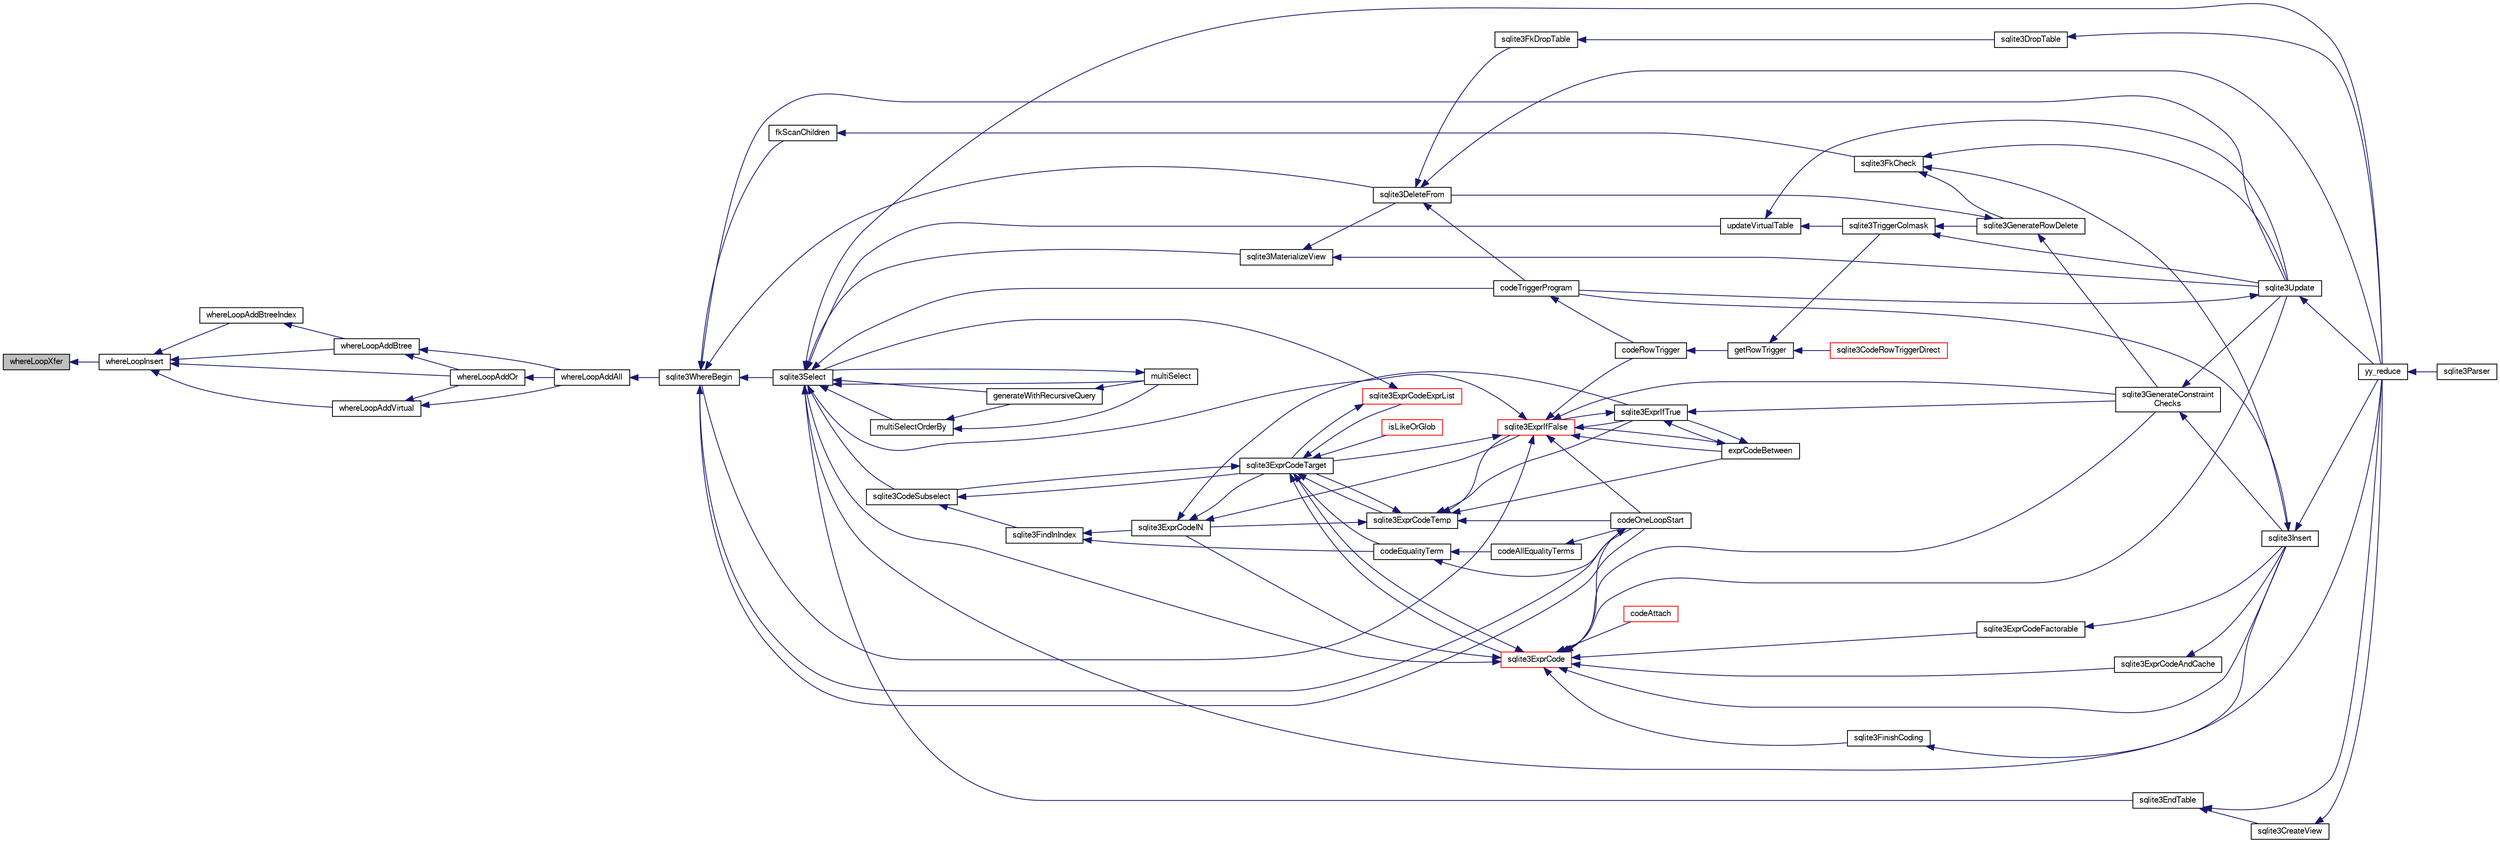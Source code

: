 digraph "whereLoopXfer"
{
  edge [fontname="FreeSans",fontsize="10",labelfontname="FreeSans",labelfontsize="10"];
  node [fontname="FreeSans",fontsize="10",shape=record];
  rankdir="LR";
  Node915078 [label="whereLoopXfer",height=0.2,width=0.4,color="black", fillcolor="grey75", style="filled", fontcolor="black"];
  Node915078 -> Node915079 [dir="back",color="midnightblue",fontsize="10",style="solid",fontname="FreeSans"];
  Node915079 [label="whereLoopInsert",height=0.2,width=0.4,color="black", fillcolor="white", style="filled",URL="$sqlite3_8c.html#ada13bf44312e72e96852fb296905cd51"];
  Node915079 -> Node915080 [dir="back",color="midnightblue",fontsize="10",style="solid",fontname="FreeSans"];
  Node915080 [label="whereLoopAddBtreeIndex",height=0.2,width=0.4,color="black", fillcolor="white", style="filled",URL="$sqlite3_8c.html#abde05643b060182010b7eb8098125a05"];
  Node915080 -> Node915081 [dir="back",color="midnightblue",fontsize="10",style="solid",fontname="FreeSans"];
  Node915081 [label="whereLoopAddBtree",height=0.2,width=0.4,color="black", fillcolor="white", style="filled",URL="$sqlite3_8c.html#aefe415538d2f9e200227977d2edaab3b"];
  Node915081 -> Node915082 [dir="back",color="midnightblue",fontsize="10",style="solid",fontname="FreeSans"];
  Node915082 [label="whereLoopAddOr",height=0.2,width=0.4,color="black", fillcolor="white", style="filled",URL="$sqlite3_8c.html#a97235f1da77b1e3f85d7132c9229234c"];
  Node915082 -> Node915083 [dir="back",color="midnightblue",fontsize="10",style="solid",fontname="FreeSans"];
  Node915083 [label="whereLoopAddAll",height=0.2,width=0.4,color="black", fillcolor="white", style="filled",URL="$sqlite3_8c.html#a861eb511463c5b852550018fee710f53"];
  Node915083 -> Node915084 [dir="back",color="midnightblue",fontsize="10",style="solid",fontname="FreeSans"];
  Node915084 [label="sqlite3WhereBegin",height=0.2,width=0.4,color="black", fillcolor="white", style="filled",URL="$sqlite3_8c.html#acad049f5c9a96a8118cffd5e5ce89f7c"];
  Node915084 -> Node915085 [dir="back",color="midnightblue",fontsize="10",style="solid",fontname="FreeSans"];
  Node915085 [label="sqlite3DeleteFrom",height=0.2,width=0.4,color="black", fillcolor="white", style="filled",URL="$sqlite3_8c.html#ab9b4b45349188b49eabb23f94608a091"];
  Node915085 -> Node915086 [dir="back",color="midnightblue",fontsize="10",style="solid",fontname="FreeSans"];
  Node915086 [label="sqlite3FkDropTable",height=0.2,width=0.4,color="black", fillcolor="white", style="filled",URL="$sqlite3_8c.html#a1218c6fc74e89152ceaa4760e82f5ef9"];
  Node915086 -> Node915087 [dir="back",color="midnightblue",fontsize="10",style="solid",fontname="FreeSans"];
  Node915087 [label="sqlite3DropTable",height=0.2,width=0.4,color="black", fillcolor="white", style="filled",URL="$sqlite3_8c.html#a5534f77364b5568783c0e50db3c9defb"];
  Node915087 -> Node915088 [dir="back",color="midnightblue",fontsize="10",style="solid",fontname="FreeSans"];
  Node915088 [label="yy_reduce",height=0.2,width=0.4,color="black", fillcolor="white", style="filled",URL="$sqlite3_8c.html#a7c419a9b25711c666a9a2449ef377f14"];
  Node915088 -> Node915089 [dir="back",color="midnightblue",fontsize="10",style="solid",fontname="FreeSans"];
  Node915089 [label="sqlite3Parser",height=0.2,width=0.4,color="black", fillcolor="white", style="filled",URL="$sqlite3_8c.html#a0327d71a5fabe0b6a343d78a2602e72a"];
  Node915085 -> Node915090 [dir="back",color="midnightblue",fontsize="10",style="solid",fontname="FreeSans"];
  Node915090 [label="codeTriggerProgram",height=0.2,width=0.4,color="black", fillcolor="white", style="filled",URL="$sqlite3_8c.html#a120801f59d9281d201d2ff4b2606836e"];
  Node915090 -> Node915091 [dir="back",color="midnightblue",fontsize="10",style="solid",fontname="FreeSans"];
  Node915091 [label="codeRowTrigger",height=0.2,width=0.4,color="black", fillcolor="white", style="filled",URL="$sqlite3_8c.html#a463cea5aaaf388b560b206570a0022fc"];
  Node915091 -> Node915092 [dir="back",color="midnightblue",fontsize="10",style="solid",fontname="FreeSans"];
  Node915092 [label="getRowTrigger",height=0.2,width=0.4,color="black", fillcolor="white", style="filled",URL="$sqlite3_8c.html#a69626ef20b540d1a2b19cf56f3f45689"];
  Node915092 -> Node915093 [dir="back",color="midnightblue",fontsize="10",style="solid",fontname="FreeSans"];
  Node915093 [label="sqlite3CodeRowTriggerDirect",height=0.2,width=0.4,color="red", fillcolor="white", style="filled",URL="$sqlite3_8c.html#ad92829f9001bcf89a0299dad5a48acd4"];
  Node915092 -> Node915100 [dir="back",color="midnightblue",fontsize="10",style="solid",fontname="FreeSans"];
  Node915100 [label="sqlite3TriggerColmask",height=0.2,width=0.4,color="black", fillcolor="white", style="filled",URL="$sqlite3_8c.html#acace8e99e37ae5e84ea03c65e820c540"];
  Node915100 -> Node915095 [dir="back",color="midnightblue",fontsize="10",style="solid",fontname="FreeSans"];
  Node915095 [label="sqlite3GenerateRowDelete",height=0.2,width=0.4,color="black", fillcolor="white", style="filled",URL="$sqlite3_8c.html#a2c76cbf3027fc18fdbb8cb4cd96b77d9"];
  Node915095 -> Node915085 [dir="back",color="midnightblue",fontsize="10",style="solid",fontname="FreeSans"];
  Node915095 -> Node915096 [dir="back",color="midnightblue",fontsize="10",style="solid",fontname="FreeSans"];
  Node915096 [label="sqlite3GenerateConstraint\lChecks",height=0.2,width=0.4,color="black", fillcolor="white", style="filled",URL="$sqlite3_8c.html#aef639c1e6a0c0a67ca6e7690ad931bd2"];
  Node915096 -> Node915097 [dir="back",color="midnightblue",fontsize="10",style="solid",fontname="FreeSans"];
  Node915097 [label="sqlite3Insert",height=0.2,width=0.4,color="black", fillcolor="white", style="filled",URL="$sqlite3_8c.html#a5b17c9c2000bae6bdff8e6be48d7dc2b"];
  Node915097 -> Node915090 [dir="back",color="midnightblue",fontsize="10",style="solid",fontname="FreeSans"];
  Node915097 -> Node915088 [dir="back",color="midnightblue",fontsize="10",style="solid",fontname="FreeSans"];
  Node915096 -> Node915098 [dir="back",color="midnightblue",fontsize="10",style="solid",fontname="FreeSans"];
  Node915098 [label="sqlite3Update",height=0.2,width=0.4,color="black", fillcolor="white", style="filled",URL="$sqlite3_8c.html#ac5aa67c46e8cc8174566fabe6809fafa"];
  Node915098 -> Node915090 [dir="back",color="midnightblue",fontsize="10",style="solid",fontname="FreeSans"];
  Node915098 -> Node915088 [dir="back",color="midnightblue",fontsize="10",style="solid",fontname="FreeSans"];
  Node915100 -> Node915098 [dir="back",color="midnightblue",fontsize="10",style="solid",fontname="FreeSans"];
  Node915085 -> Node915088 [dir="back",color="midnightblue",fontsize="10",style="solid",fontname="FreeSans"];
  Node915084 -> Node915101 [dir="back",color="midnightblue",fontsize="10",style="solid",fontname="FreeSans"];
  Node915101 [label="fkScanChildren",height=0.2,width=0.4,color="black", fillcolor="white", style="filled",URL="$sqlite3_8c.html#a67c9dcb484336b3155e7a82a037d4691"];
  Node915101 -> Node915102 [dir="back",color="midnightblue",fontsize="10",style="solid",fontname="FreeSans"];
  Node915102 [label="sqlite3FkCheck",height=0.2,width=0.4,color="black", fillcolor="white", style="filled",URL="$sqlite3_8c.html#aa38fb76c7d6f48f19772877a41703b92"];
  Node915102 -> Node915095 [dir="back",color="midnightblue",fontsize="10",style="solid",fontname="FreeSans"];
  Node915102 -> Node915097 [dir="back",color="midnightblue",fontsize="10",style="solid",fontname="FreeSans"];
  Node915102 -> Node915098 [dir="back",color="midnightblue",fontsize="10",style="solid",fontname="FreeSans"];
  Node915084 -> Node915103 [dir="back",color="midnightblue",fontsize="10",style="solid",fontname="FreeSans"];
  Node915103 [label="sqlite3Select",height=0.2,width=0.4,color="black", fillcolor="white", style="filled",URL="$sqlite3_8c.html#a2465ee8c956209ba4b272477b7c21a45"];
  Node915103 -> Node915104 [dir="back",color="midnightblue",fontsize="10",style="solid",fontname="FreeSans"];
  Node915104 [label="sqlite3CodeSubselect",height=0.2,width=0.4,color="black", fillcolor="white", style="filled",URL="$sqlite3_8c.html#aa69b46d2204a1d1b110107a1be12ee0c"];
  Node915104 -> Node915105 [dir="back",color="midnightblue",fontsize="10",style="solid",fontname="FreeSans"];
  Node915105 [label="sqlite3FindInIndex",height=0.2,width=0.4,color="black", fillcolor="white", style="filled",URL="$sqlite3_8c.html#af7d8c56ab0231f44bb5f87b3fafeffb2"];
  Node915105 -> Node915106 [dir="back",color="midnightblue",fontsize="10",style="solid",fontname="FreeSans"];
  Node915106 [label="sqlite3ExprCodeIN",height=0.2,width=0.4,color="black", fillcolor="white", style="filled",URL="$sqlite3_8c.html#ad9cf4f5b5ffb90c24a4a0900c8626193"];
  Node915106 -> Node915107 [dir="back",color="midnightblue",fontsize="10",style="solid",fontname="FreeSans"];
  Node915107 [label="sqlite3ExprCodeTarget",height=0.2,width=0.4,color="black", fillcolor="white", style="filled",URL="$sqlite3_8c.html#a4f308397a0a3ed299ed31aaa1ae2a293"];
  Node915107 -> Node915104 [dir="back",color="midnightblue",fontsize="10",style="solid",fontname="FreeSans"];
  Node915107 -> Node915108 [dir="back",color="midnightblue",fontsize="10",style="solid",fontname="FreeSans"];
  Node915108 [label="sqlite3ExprCodeTemp",height=0.2,width=0.4,color="black", fillcolor="white", style="filled",URL="$sqlite3_8c.html#a3bc5c1ccb3c5851847e2aeb4a84ae1fc"];
  Node915108 -> Node915106 [dir="back",color="midnightblue",fontsize="10",style="solid",fontname="FreeSans"];
  Node915108 -> Node915107 [dir="back",color="midnightblue",fontsize="10",style="solid",fontname="FreeSans"];
  Node915108 -> Node915109 [dir="back",color="midnightblue",fontsize="10",style="solid",fontname="FreeSans"];
  Node915109 [label="exprCodeBetween",height=0.2,width=0.4,color="black", fillcolor="white", style="filled",URL="$sqlite3_8c.html#abd053493214542bca8f406f42145d173"];
  Node915109 -> Node915110 [dir="back",color="midnightblue",fontsize="10",style="solid",fontname="FreeSans"];
  Node915110 [label="sqlite3ExprIfTrue",height=0.2,width=0.4,color="black", fillcolor="white", style="filled",URL="$sqlite3_8c.html#ad93a55237c23e1b743ab1f59df1a1444"];
  Node915110 -> Node915109 [dir="back",color="midnightblue",fontsize="10",style="solid",fontname="FreeSans"];
  Node915110 -> Node915111 [dir="back",color="midnightblue",fontsize="10",style="solid",fontname="FreeSans"];
  Node915111 [label="sqlite3ExprIfFalse",height=0.2,width=0.4,color="red", fillcolor="white", style="filled",URL="$sqlite3_8c.html#af97ecccb5d56e321e118414b08f65b71"];
  Node915111 -> Node915107 [dir="back",color="midnightblue",fontsize="10",style="solid",fontname="FreeSans"];
  Node915111 -> Node915109 [dir="back",color="midnightblue",fontsize="10",style="solid",fontname="FreeSans"];
  Node915111 -> Node915110 [dir="back",color="midnightblue",fontsize="10",style="solid",fontname="FreeSans"];
  Node915111 -> Node915096 [dir="back",color="midnightblue",fontsize="10",style="solid",fontname="FreeSans"];
  Node915111 -> Node915103 [dir="back",color="midnightblue",fontsize="10",style="solid",fontname="FreeSans"];
  Node915111 -> Node915091 [dir="back",color="midnightblue",fontsize="10",style="solid",fontname="FreeSans"];
  Node915111 -> Node915125 [dir="back",color="midnightblue",fontsize="10",style="solid",fontname="FreeSans"];
  Node915125 [label="codeOneLoopStart",height=0.2,width=0.4,color="black", fillcolor="white", style="filled",URL="$sqlite3_8c.html#aa868875120b151c169cc79139ed6e008"];
  Node915125 -> Node915084 [dir="back",color="midnightblue",fontsize="10",style="solid",fontname="FreeSans"];
  Node915111 -> Node915084 [dir="back",color="midnightblue",fontsize="10",style="solid",fontname="FreeSans"];
  Node915110 -> Node915096 [dir="back",color="midnightblue",fontsize="10",style="solid",fontname="FreeSans"];
  Node915109 -> Node915111 [dir="back",color="midnightblue",fontsize="10",style="solid",fontname="FreeSans"];
  Node915108 -> Node915110 [dir="back",color="midnightblue",fontsize="10",style="solid",fontname="FreeSans"];
  Node915108 -> Node915111 [dir="back",color="midnightblue",fontsize="10",style="solid",fontname="FreeSans"];
  Node915108 -> Node915125 [dir="back",color="midnightblue",fontsize="10",style="solid",fontname="FreeSans"];
  Node915107 -> Node915126 [dir="back",color="midnightblue",fontsize="10",style="solid",fontname="FreeSans"];
  Node915126 [label="sqlite3ExprCode",height=0.2,width=0.4,color="red", fillcolor="white", style="filled",URL="$sqlite3_8c.html#a75f270fb0b111b86924cca4ea507b417"];
  Node915126 -> Node915106 [dir="back",color="midnightblue",fontsize="10",style="solid",fontname="FreeSans"];
  Node915126 -> Node915107 [dir="back",color="midnightblue",fontsize="10",style="solid",fontname="FreeSans"];
  Node915126 -> Node915127 [dir="back",color="midnightblue",fontsize="10",style="solid",fontname="FreeSans"];
  Node915127 [label="sqlite3ExprCodeFactorable",height=0.2,width=0.4,color="black", fillcolor="white", style="filled",URL="$sqlite3_8c.html#a843f7fd58eec5a683c1fd8435fcd1e84"];
  Node915127 -> Node915097 [dir="back",color="midnightblue",fontsize="10",style="solid",fontname="FreeSans"];
  Node915126 -> Node915128 [dir="back",color="midnightblue",fontsize="10",style="solid",fontname="FreeSans"];
  Node915128 [label="sqlite3ExprCodeAndCache",height=0.2,width=0.4,color="black", fillcolor="white", style="filled",URL="$sqlite3_8c.html#ae3e46527d9b7fc9cb9236d21a5e6b1d8"];
  Node915128 -> Node915097 [dir="back",color="midnightblue",fontsize="10",style="solid",fontname="FreeSans"];
  Node915126 -> Node915129 [dir="back",color="midnightblue",fontsize="10",style="solid",fontname="FreeSans"];
  Node915129 [label="codeAttach",height=0.2,width=0.4,color="red", fillcolor="white", style="filled",URL="$sqlite3_8c.html#ade4e9e30d828a19c191fdcb098676d5b"];
  Node915126 -> Node915132 [dir="back",color="midnightblue",fontsize="10",style="solid",fontname="FreeSans"];
  Node915132 [label="sqlite3FinishCoding",height=0.2,width=0.4,color="black", fillcolor="white", style="filled",URL="$sqlite3_8c.html#a651bc5b446c276c092705856d995b278"];
  Node915132 -> Node915088 [dir="back",color="midnightblue",fontsize="10",style="solid",fontname="FreeSans"];
  Node915126 -> Node915097 [dir="back",color="midnightblue",fontsize="10",style="solid",fontname="FreeSans"];
  Node915126 -> Node915096 [dir="back",color="midnightblue",fontsize="10",style="solid",fontname="FreeSans"];
  Node915126 -> Node915103 [dir="back",color="midnightblue",fontsize="10",style="solid",fontname="FreeSans"];
  Node915126 -> Node915098 [dir="back",color="midnightblue",fontsize="10",style="solid",fontname="FreeSans"];
  Node915126 -> Node915125 [dir="back",color="midnightblue",fontsize="10",style="solid",fontname="FreeSans"];
  Node915107 -> Node915138 [dir="back",color="midnightblue",fontsize="10",style="solid",fontname="FreeSans"];
  Node915138 [label="sqlite3ExprCodeExprList",height=0.2,width=0.4,color="red", fillcolor="white", style="filled",URL="$sqlite3_8c.html#a05b2b3dc3de7565de24eb3a2ff4e9566"];
  Node915138 -> Node915107 [dir="back",color="midnightblue",fontsize="10",style="solid",fontname="FreeSans"];
  Node915138 -> Node915103 [dir="back",color="midnightblue",fontsize="10",style="solid",fontname="FreeSans"];
  Node915107 -> Node915141 [dir="back",color="midnightblue",fontsize="10",style="solid",fontname="FreeSans"];
  Node915141 [label="isLikeOrGlob",height=0.2,width=0.4,color="red", fillcolor="white", style="filled",URL="$sqlite3_8c.html#a6c38e495198bf8976f68d1a6ebd74a50"];
  Node915107 -> Node915150 [dir="back",color="midnightblue",fontsize="10",style="solid",fontname="FreeSans"];
  Node915150 [label="codeEqualityTerm",height=0.2,width=0.4,color="black", fillcolor="white", style="filled",URL="$sqlite3_8c.html#ad88a57073f031452c9843e97f15acc47"];
  Node915150 -> Node915151 [dir="back",color="midnightblue",fontsize="10",style="solid",fontname="FreeSans"];
  Node915151 [label="codeAllEqualityTerms",height=0.2,width=0.4,color="black", fillcolor="white", style="filled",URL="$sqlite3_8c.html#a3095598b812500a4efe41bf17cd49381"];
  Node915151 -> Node915125 [dir="back",color="midnightblue",fontsize="10",style="solid",fontname="FreeSans"];
  Node915150 -> Node915125 [dir="back",color="midnightblue",fontsize="10",style="solid",fontname="FreeSans"];
  Node915106 -> Node915110 [dir="back",color="midnightblue",fontsize="10",style="solid",fontname="FreeSans"];
  Node915106 -> Node915111 [dir="back",color="midnightblue",fontsize="10",style="solid",fontname="FreeSans"];
  Node915105 -> Node915150 [dir="back",color="midnightblue",fontsize="10",style="solid",fontname="FreeSans"];
  Node915104 -> Node915107 [dir="back",color="midnightblue",fontsize="10",style="solid",fontname="FreeSans"];
  Node915103 -> Node915117 [dir="back",color="midnightblue",fontsize="10",style="solid",fontname="FreeSans"];
  Node915117 [label="sqlite3EndTable",height=0.2,width=0.4,color="black", fillcolor="white", style="filled",URL="$sqlite3_8c.html#a7b5f2c66c0f0b6f819d970ca389768b0"];
  Node915117 -> Node915118 [dir="back",color="midnightblue",fontsize="10",style="solid",fontname="FreeSans"];
  Node915118 [label="sqlite3CreateView",height=0.2,width=0.4,color="black", fillcolor="white", style="filled",URL="$sqlite3_8c.html#a9d85cb00ff71dee5cd9a019503a6982e"];
  Node915118 -> Node915088 [dir="back",color="midnightblue",fontsize="10",style="solid",fontname="FreeSans"];
  Node915117 -> Node915088 [dir="back",color="midnightblue",fontsize="10",style="solid",fontname="FreeSans"];
  Node915103 -> Node915152 [dir="back",color="midnightblue",fontsize="10",style="solid",fontname="FreeSans"];
  Node915152 [label="sqlite3MaterializeView",height=0.2,width=0.4,color="black", fillcolor="white", style="filled",URL="$sqlite3_8c.html#a4557984b0b75f998fb0c3f231c9b1def"];
  Node915152 -> Node915085 [dir="back",color="midnightblue",fontsize="10",style="solid",fontname="FreeSans"];
  Node915152 -> Node915098 [dir="back",color="midnightblue",fontsize="10",style="solid",fontname="FreeSans"];
  Node915103 -> Node915097 [dir="back",color="midnightblue",fontsize="10",style="solid",fontname="FreeSans"];
  Node915103 -> Node915134 [dir="back",color="midnightblue",fontsize="10",style="solid",fontname="FreeSans"];
  Node915134 [label="generateWithRecursiveQuery",height=0.2,width=0.4,color="black", fillcolor="white", style="filled",URL="$sqlite3_8c.html#ade2c3663fa9c3b9676507984b9483942"];
  Node915134 -> Node915135 [dir="back",color="midnightblue",fontsize="10",style="solid",fontname="FreeSans"];
  Node915135 [label="multiSelect",height=0.2,width=0.4,color="black", fillcolor="white", style="filled",URL="$sqlite3_8c.html#a6456c61f3d9b2389738753cedfa24fa7"];
  Node915135 -> Node915103 [dir="back",color="midnightblue",fontsize="10",style="solid",fontname="FreeSans"];
  Node915103 -> Node915135 [dir="back",color="midnightblue",fontsize="10",style="solid",fontname="FreeSans"];
  Node915103 -> Node915136 [dir="back",color="midnightblue",fontsize="10",style="solid",fontname="FreeSans"];
  Node915136 [label="multiSelectOrderBy",height=0.2,width=0.4,color="black", fillcolor="white", style="filled",URL="$sqlite3_8c.html#afcdb8488c6f4dfdadaf9f04bca35b808"];
  Node915136 -> Node915134 [dir="back",color="midnightblue",fontsize="10",style="solid",fontname="FreeSans"];
  Node915136 -> Node915135 [dir="back",color="midnightblue",fontsize="10",style="solid",fontname="FreeSans"];
  Node915103 -> Node915090 [dir="back",color="midnightblue",fontsize="10",style="solid",fontname="FreeSans"];
  Node915103 -> Node915153 [dir="back",color="midnightblue",fontsize="10",style="solid",fontname="FreeSans"];
  Node915153 [label="updateVirtualTable",height=0.2,width=0.4,color="black", fillcolor="white", style="filled",URL="$sqlite3_8c.html#a740220531db9293c39a2cdd7da3f74e1"];
  Node915153 -> Node915100 [dir="back",color="midnightblue",fontsize="10",style="solid",fontname="FreeSans"];
  Node915153 -> Node915098 [dir="back",color="midnightblue",fontsize="10",style="solid",fontname="FreeSans"];
  Node915103 -> Node915088 [dir="back",color="midnightblue",fontsize="10",style="solid",fontname="FreeSans"];
  Node915084 -> Node915098 [dir="back",color="midnightblue",fontsize="10",style="solid",fontname="FreeSans"];
  Node915084 -> Node915125 [dir="back",color="midnightblue",fontsize="10",style="solid",fontname="FreeSans"];
  Node915081 -> Node915083 [dir="back",color="midnightblue",fontsize="10",style="solid",fontname="FreeSans"];
  Node915079 -> Node915081 [dir="back",color="midnightblue",fontsize="10",style="solid",fontname="FreeSans"];
  Node915079 -> Node915154 [dir="back",color="midnightblue",fontsize="10",style="solid",fontname="FreeSans"];
  Node915154 [label="whereLoopAddVirtual",height=0.2,width=0.4,color="black", fillcolor="white", style="filled",URL="$sqlite3_8c.html#a33925379c63da49cea2e66c7780a4873"];
  Node915154 -> Node915082 [dir="back",color="midnightblue",fontsize="10",style="solid",fontname="FreeSans"];
  Node915154 -> Node915083 [dir="back",color="midnightblue",fontsize="10",style="solid",fontname="FreeSans"];
  Node915079 -> Node915082 [dir="back",color="midnightblue",fontsize="10",style="solid",fontname="FreeSans"];
}
